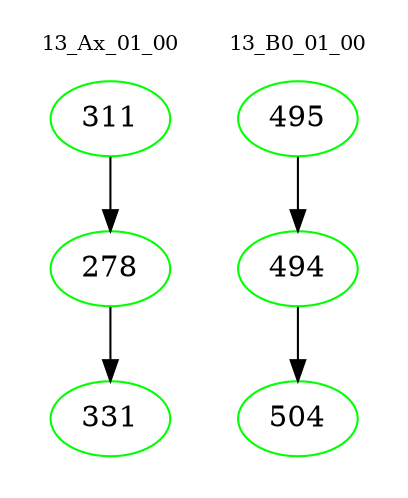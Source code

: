 digraph{
subgraph cluster_0 {
color = white
label = "13_Ax_01_00";
fontsize=10;
T0_311 [label="311", color="green"]
T0_311 -> T0_278 [color="black"]
T0_278 [label="278", color="green"]
T0_278 -> T0_331 [color="black"]
T0_331 [label="331", color="green"]
}
subgraph cluster_1 {
color = white
label = "13_B0_01_00";
fontsize=10;
T1_495 [label="495", color="green"]
T1_495 -> T1_494 [color="black"]
T1_494 [label="494", color="green"]
T1_494 -> T1_504 [color="black"]
T1_504 [label="504", color="green"]
}
}
